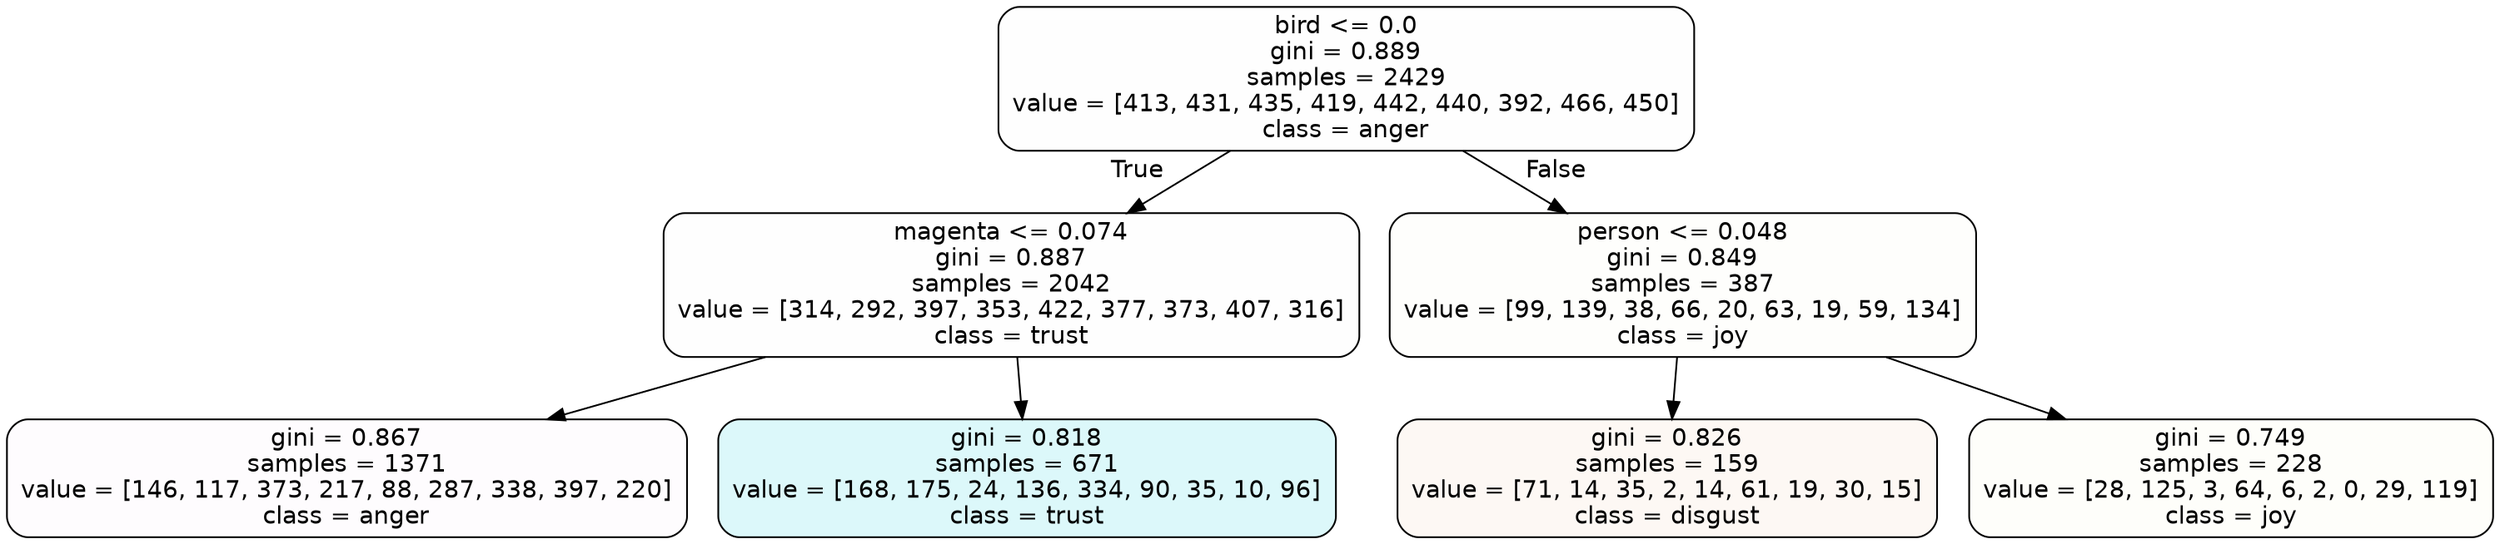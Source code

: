 digraph Tree {
node [shape=box, style="filled, rounded", color="black", fontname=helvetica] ;
edge [fontname=helvetica] ;
0 [label="bird <= 0.0\ngini = 0.889\nsamples = 2429\nvalue = [413, 431, 435, 419, 442, 440, 392, 466, 450]\nclass = anger", fillcolor="#e539d701"] ;
1 [label="magenta <= 0.074\ngini = 0.887\nsamples = 2042\nvalue = [314, 292, 397, 353, 422, 377, 373, 407, 316]\nclass = trust", fillcolor="#39d7e501"] ;
0 -> 1 [labeldistance=2.5, labelangle=45, headlabel="True"] ;
2 [label="gini = 0.867\nsamples = 1371\nvalue = [146, 117, 373, 217, 88, 287, 338, 397, 220]\nclass = anger", fillcolor="#e539d703"] ;
1 -> 2 ;
3 [label="gini = 0.818\nsamples = 671\nvalue = [168, 175, 24, 136, 334, 90, 35, 10, 96]\nclass = trust", fillcolor="#39d7e52d"] ;
1 -> 3 ;
4 [label="person <= 0.048\ngini = 0.849\nsamples = 387\nvalue = [99, 139, 38, 66, 20, 63, 19, 59, 134]\nclass = joy", fillcolor="#d7e53903"] ;
0 -> 4 [labeldistance=2.5, labelangle=-45, headlabel="False"] ;
5 [label="gini = 0.826\nsamples = 159\nvalue = [71, 14, 35, 2, 14, 61, 19, 30, 15]\nclass = disgust", fillcolor="#e581390d"] ;
4 -> 5 ;
6 [label="gini = 0.749\nsamples = 228\nvalue = [28, 125, 3, 64, 6, 2, 0, 29, 119]\nclass = joy", fillcolor="#d7e53906"] ;
4 -> 6 ;
}